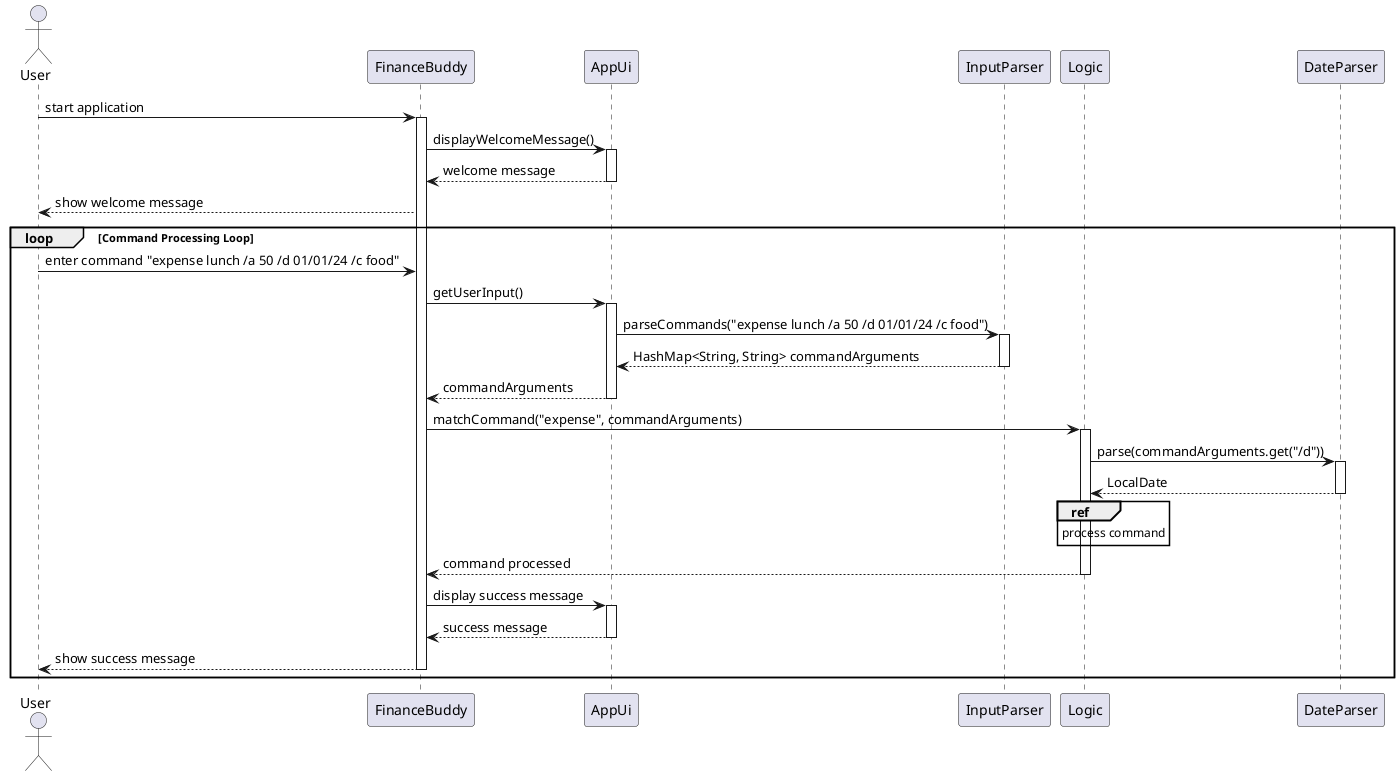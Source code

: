 @startuml
actor User
User -> FinanceBuddy : start application
activate FinanceBuddy
FinanceBuddy -> AppUi : displayWelcomeMessage()
activate AppUi
AppUi --> FinanceBuddy : welcome message
deactivate AppUi
FinanceBuddy --> User : show welcome message

loop Command Processing Loop
    User -> FinanceBuddy : enter command "expense lunch /a 50 /d 01/01/24 /c food"
    FinanceBuddy -> AppUi : getUserInput()
    activate AppUi
    AppUi -> InputParser : parseCommands("expense lunch /a 50 /d 01/01/24 /c food")
    activate InputParser
    InputParser --> AppUi : HashMap<String, String> commandArguments
    deactivate InputParser
    AppUi --> FinanceBuddy : commandArguments
    deactivate AppUi

    FinanceBuddy -> Logic : matchCommand("expense", commandArguments)
    activate Logic

    Logic -> DateParser : parse(commandArguments.get("/d"))
    activate DateParser
    DateParser --> Logic : LocalDate
    deactivate DateParser

    ref over Logic : process command
    Logic --> FinanceBuddy : command processed

    deactivate Logic

    FinanceBuddy -> AppUi : display success message
    activate AppUi
    AppUi --> FinanceBuddy : success message
    deactivate AppUi
    FinanceBuddy --> User : show success message
    deactivate FinanceBuddy
end
@enduml
